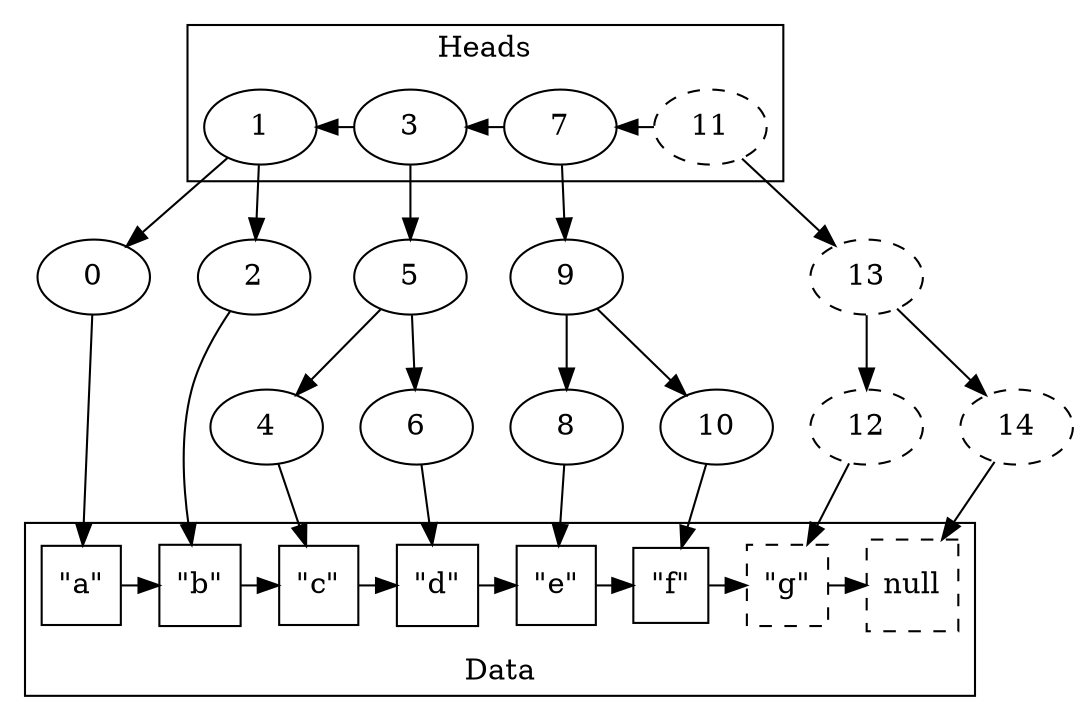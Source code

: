digraph {
  subgraph cluster_0 {
    label="Data";
    labelloc=b;
    subgraph data {
      node[shape=square];
      rank=same;
      g[style=dashed];
      null[style=dashed];
      // Data Order
      a -> b -> c -> d -> e -> f -> g -> null;
      a[label="\"a\""];
      b[label="\"b\""];
      c[label="\"c\""];
      d[label="\"d\""];
      e[label="\"e\""];
      f[label="\"f\""];
      g[label="\"g\""];
    }
  }
  subgraph cluster_1 {
    label="Heads";
    subgraph heads {
      rank=same;
      edge[dir=back];
      11[style=dashed];
      1 -> 3 -> 7 -> 11;
    }
  }

  subgraph index {
    subgraph appending {
      node[style=dashed];
      13;
      12;
      14;
    }
    // Index Tree
    11 -> 13;
    13 -> {12, 14};
    7 -> 9;
    9 -> {8, 10}
    3 -> 5;
    1 -> {0, 2};
    5 -> {4, 6};

    // Index-to-Data
    0 -> a;
    2 -> b;
    4 -> c;
    6 -> d;
    8 -> e;
    10 -> f;
    12 -> g;
    14 -> null;
  }
}
